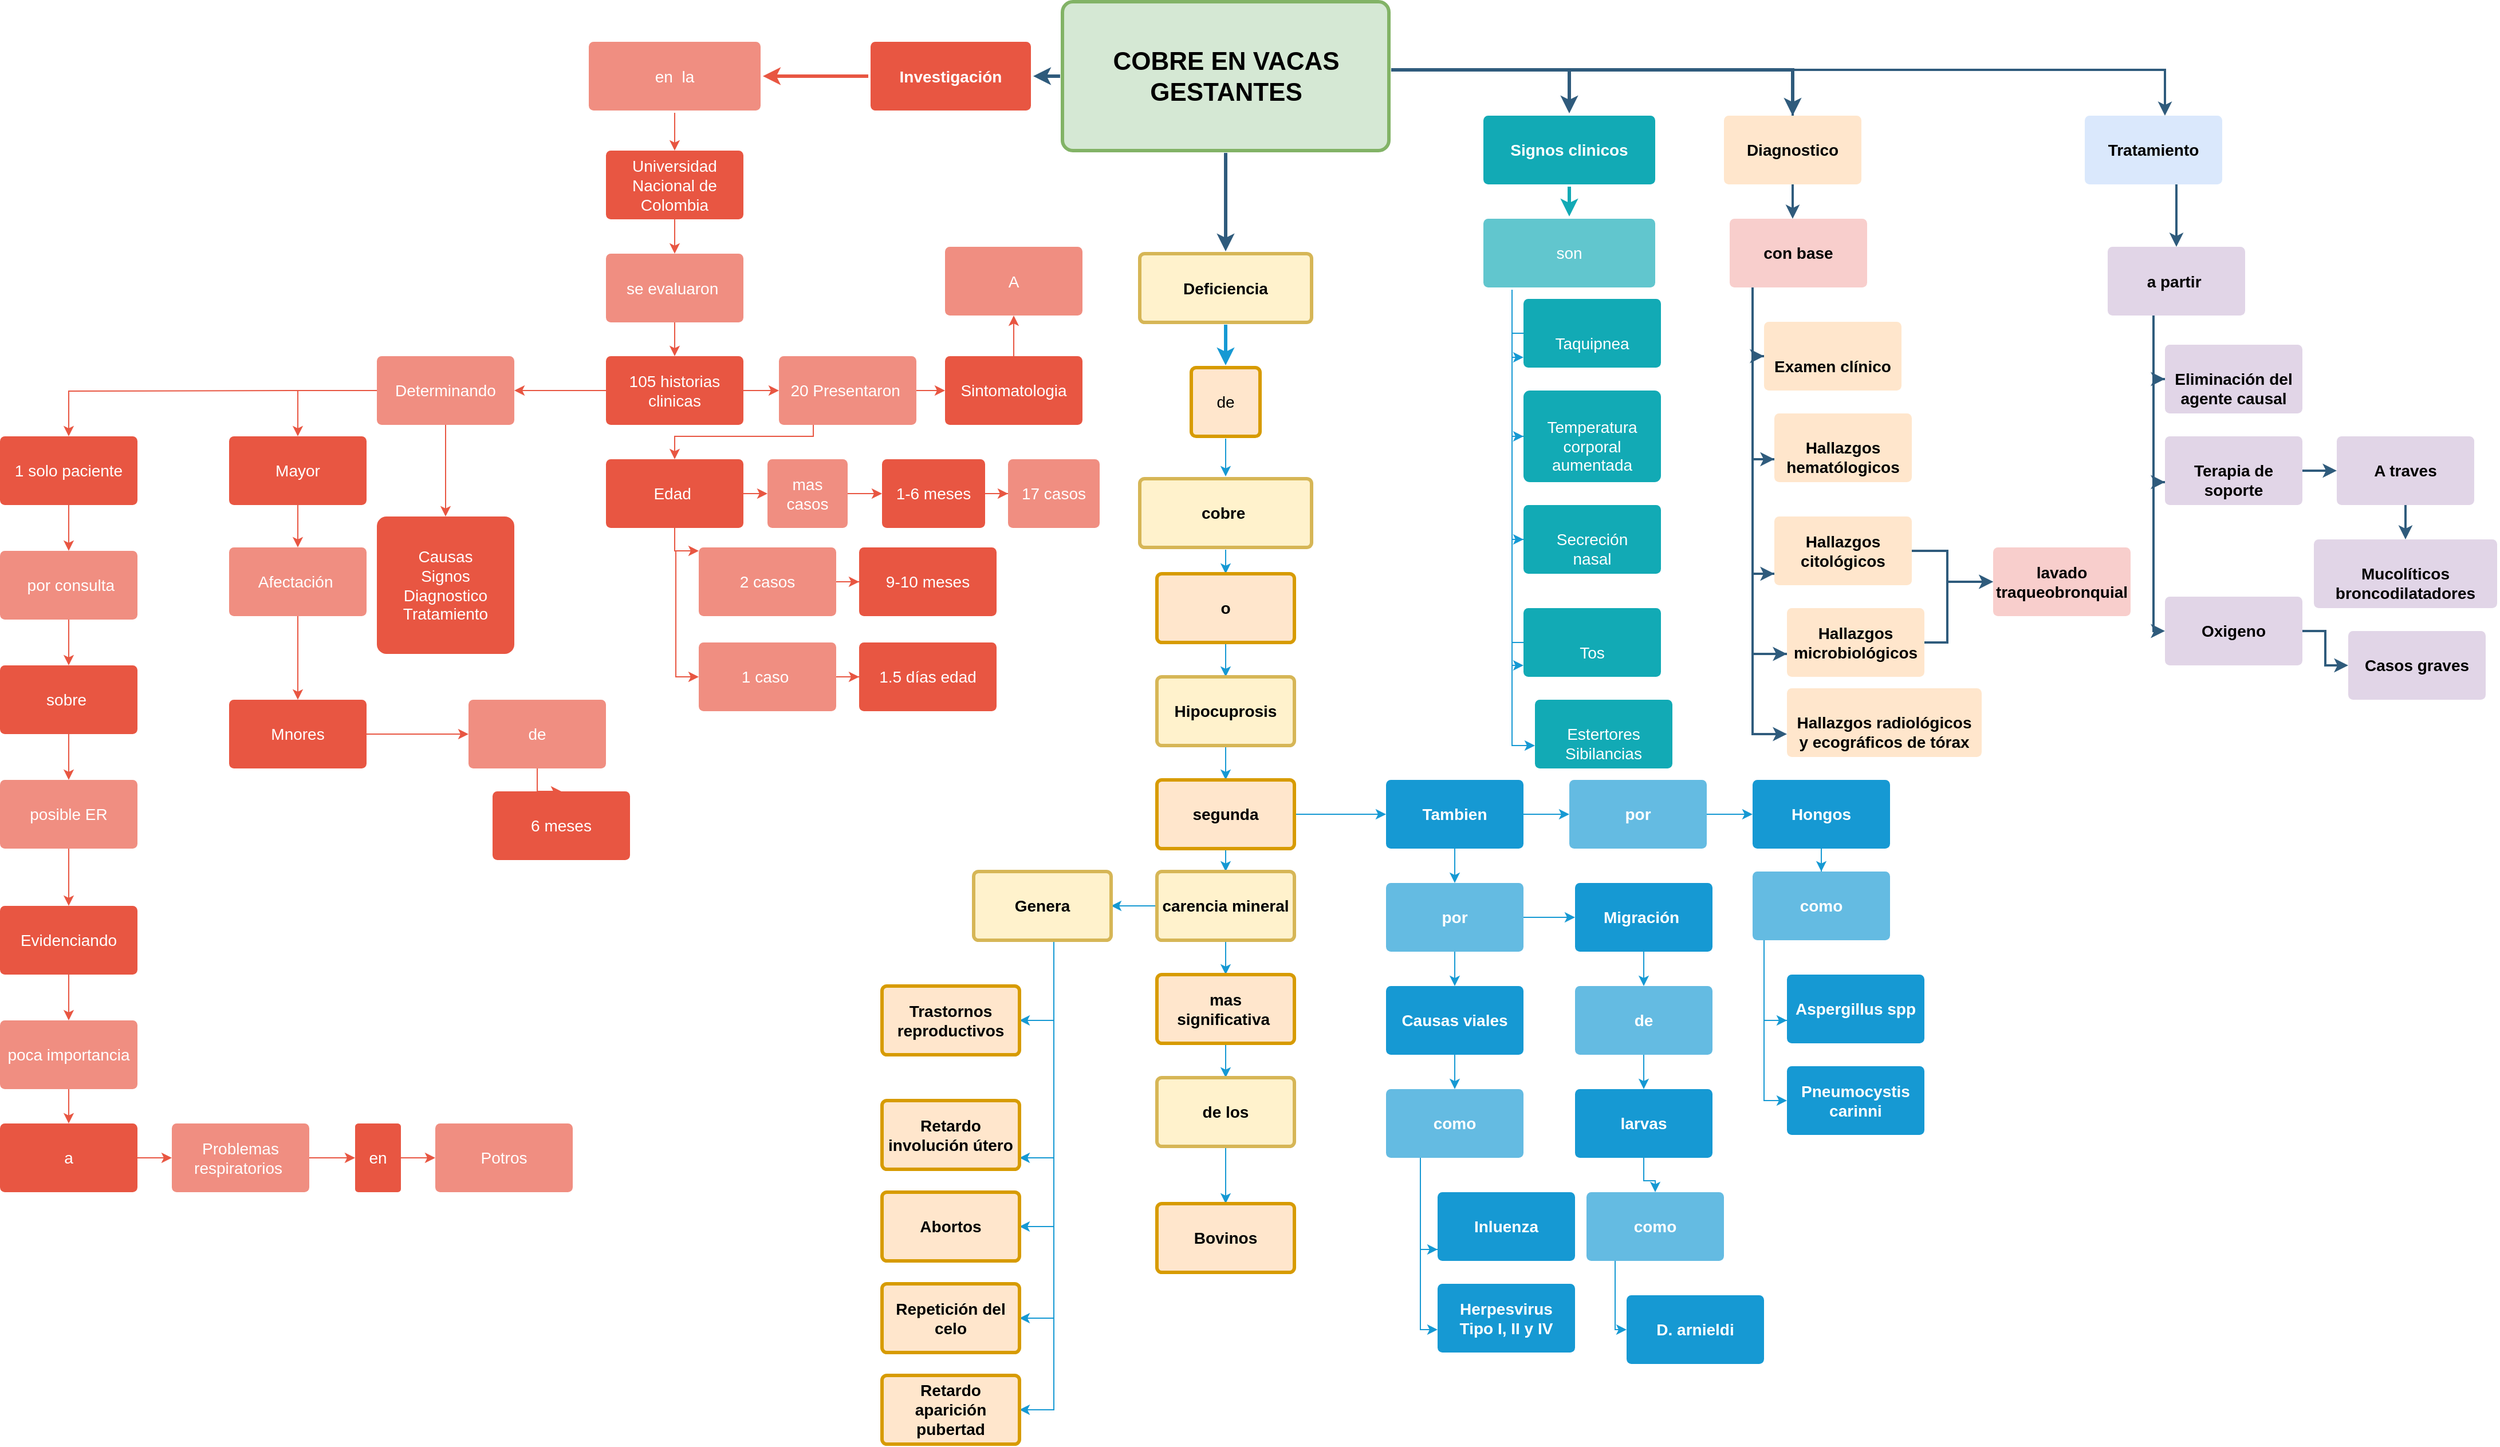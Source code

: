 <mxfile version="13.7.1" type="github">
  <diagram id="6a731a19-8d31-9384-78a2-239565b7b9f0" name="Page-1">
    <mxGraphModel dx="2190" dy="509" grid="1" gridSize="10" guides="1" tooltips="1" connect="1" arrows="1" fold="1" page="1" pageScale="1" pageWidth="1169" pageHeight="827" background="#ffffff" math="0" shadow="0">
      <root>
        <mxCell id="0" />
        <mxCell id="1" parent="0" />
        <mxCell id="1746" value="" style="edgeStyle=orthogonalEdgeStyle;rounded=0;jumpStyle=none;html=1;shadow=0;labelBackgroundColor=none;startArrow=none;startFill=0;endArrow=classic;endFill=1;jettySize=auto;orthogonalLoop=1;strokeColor=#2F5B7C;strokeWidth=3;fontFamily=Helvetica;fontSize=16;fontColor=#23445D;spacing=5;" parent="1" source="1749" target="1771" edge="1">
          <mxGeometry relative="1" as="geometry">
            <Array as="points">
              <mxPoint x="870" y="410" />
            </Array>
          </mxGeometry>
        </mxCell>
        <mxCell id="1747" value="" style="edgeStyle=none;rounded=0;jumpStyle=none;html=1;shadow=0;labelBackgroundColor=none;startArrow=none;startFill=0;endArrow=classic;endFill=1;jettySize=auto;orthogonalLoop=1;strokeColor=#2F5B7C;strokeWidth=3;fontFamily=Helvetica;fontSize=16;fontColor=#23445D;spacing=5;" parent="1" source="1749" target="1760" edge="1">
          <mxGeometry relative="1" as="geometry" />
        </mxCell>
        <mxCell id="1748" value="" style="edgeStyle=none;rounded=0;jumpStyle=none;html=1;shadow=0;labelBackgroundColor=none;startArrow=none;startFill=0;endArrow=classic;endFill=1;jettySize=auto;orthogonalLoop=1;strokeColor=#2F5B7C;strokeWidth=3;fontFamily=Helvetica;fontSize=16;fontColor=#23445D;spacing=5;" parent="1" source="1749" target="1753" edge="1">
          <mxGeometry relative="1" as="geometry" />
        </mxCell>
        <mxCell id="1749" value="&lt;font style=&quot;font-size: 22px&quot;&gt;COBRE EN VACAS GESTANTES&lt;/font&gt;" style="rounded=1;whiteSpace=wrap;html=1;shadow=0;labelBackgroundColor=none;strokeColor=#82b366;strokeWidth=3;fillColor=#d5e8d4;fontFamily=Helvetica;fontSize=16;align=center;fontStyle=1;spacing=5;arcSize=7;perimeterSpacing=2;" parent="1" vertex="1">
          <mxGeometry x="427.5" y="350.5" width="285" height="130" as="geometry" />
        </mxCell>
        <mxCell id="1751" value="" style="edgeStyle=none;rounded=1;jumpStyle=none;html=1;shadow=0;labelBackgroundColor=none;startArrow=none;startFill=0;jettySize=auto;orthogonalLoop=1;strokeColor=#E85642;strokeWidth=3;fontFamily=Helvetica;fontSize=14;fontColor=#FFFFFF;spacing=5;fontStyle=1;fillColor=#b0e3e6;" parent="1" source="1753" target="1755" edge="1">
          <mxGeometry relative="1" as="geometry" />
        </mxCell>
        <mxCell id="1753" value="Investigación" style="rounded=1;whiteSpace=wrap;html=1;shadow=0;labelBackgroundColor=none;strokeColor=none;strokeWidth=3;fillColor=#e85642;fontFamily=Helvetica;fontSize=14;fontColor=#FFFFFF;align=center;spacing=5;fontStyle=1;arcSize=7;perimeterSpacing=2;" parent="1" vertex="1">
          <mxGeometry x="260" y="385.5" width="140" height="60" as="geometry" />
        </mxCell>
        <mxCell id="YcP1aaUPdihYPJktMsof-1774" value="" style="edgeStyle=orthogonalEdgeStyle;rounded=0;orthogonalLoop=1;jettySize=auto;html=1;strokeColor=#E85642;" edge="1" parent="1" source="1755" target="YcP1aaUPdihYPJktMsof-1773">
          <mxGeometry relative="1" as="geometry" />
        </mxCell>
        <mxCell id="1755" value="en&amp;nbsp; la" style="rounded=1;whiteSpace=wrap;html=1;shadow=0;labelBackgroundColor=none;strokeColor=none;strokeWidth=3;fillColor=#f08e81;fontFamily=Helvetica;fontSize=14;fontColor=#FFFFFF;align=center;spacing=5;fontStyle=0;arcSize=7;perimeterSpacing=2;" parent="1" vertex="1">
          <mxGeometry x="14" y="385.5" width="150" height="60" as="geometry" />
        </mxCell>
        <mxCell id="1758" value="" style="edgeStyle=none;rounded=0;jumpStyle=none;html=1;shadow=0;labelBackgroundColor=none;startArrow=none;startFill=0;endArrow=classic;endFill=1;jettySize=auto;orthogonalLoop=1;strokeColor=#1699D3;strokeWidth=3;fontFamily=Helvetica;fontSize=14;fontColor=#FFFFFF;spacing=5;" parent="1" source="1760" target="1762" edge="1">
          <mxGeometry relative="1" as="geometry" />
        </mxCell>
        <mxCell id="1760" value="Deficiencia" style="rounded=1;whiteSpace=wrap;html=1;shadow=0;labelBackgroundColor=none;strokeColor=#d6b656;strokeWidth=3;fillColor=#fff2cc;fontFamily=Helvetica;fontSize=14;align=center;spacing=5;fontStyle=1;arcSize=7;perimeterSpacing=2;" parent="1" vertex="1">
          <mxGeometry x="495" y="570.5" width="150" height="60" as="geometry" />
        </mxCell>
        <mxCell id="0YYy5fUookCanVHD36Z4-1787" value="" style="edgeStyle=orthogonalEdgeStyle;rounded=0;orthogonalLoop=1;jettySize=auto;html=1;strokeColor=#1699D3;" parent="1" source="1762" target="0YYy5fUookCanVHD36Z4-1785" edge="1">
          <mxGeometry relative="1" as="geometry" />
        </mxCell>
        <mxCell id="1762" value="de" style="rounded=1;whiteSpace=wrap;html=1;shadow=0;labelBackgroundColor=none;strokeColor=#d79b00;strokeWidth=3;fillColor=#ffe6cc;fontFamily=Helvetica;fontSize=14;align=center;spacing=5;arcSize=7;perimeterSpacing=2;" parent="1" vertex="1">
          <mxGeometry x="540" y="670" width="60" height="60" as="geometry" />
        </mxCell>
        <mxCell id="5zsMlJbMGl0L57gYT9h5-1774" value="" style="edgeStyle=orthogonalEdgeStyle;rounded=0;orthogonalLoop=1;jettySize=auto;html=1;strokeColor=#2F5B7C;strokeWidth=3;" parent="1" target="5zsMlJbMGl0L57gYT9h5-1773" edge="1">
          <mxGeometry relative="1" as="geometry">
            <mxPoint x="870" y="410" as="sourcePoint" />
            <Array as="points">
              <mxPoint x="1065" y="410" />
            </Array>
          </mxGeometry>
        </mxCell>
        <mxCell id="1771" value="Signos clinicos" style="rounded=1;whiteSpace=wrap;html=1;shadow=0;labelBackgroundColor=none;strokeColor=none;strokeWidth=3;fillColor=#12aab5;fontFamily=Helvetica;fontSize=14;fontColor=#FFFFFF;align=center;spacing=5;fontStyle=1;arcSize=7;perimeterSpacing=2;" parent="1" vertex="1">
          <mxGeometry x="795" y="450.0" width="150" height="60" as="geometry" />
        </mxCell>
        <mxCell id="0YYy5fUookCanVHD36Z4-1854" value="" style="edgeStyle=orthogonalEdgeStyle;rounded=0;orthogonalLoop=1;jettySize=auto;html=1;strokeColor=#1699D3;" parent="1" source="1772" target="0YYy5fUookCanVHD36Z4-1853" edge="1">
          <mxGeometry relative="1" as="geometry">
            <Array as="points">
              <mxPoint x="820" y="661" />
            </Array>
          </mxGeometry>
        </mxCell>
        <mxCell id="1772" value="son" style="rounded=1;whiteSpace=wrap;html=1;shadow=0;labelBackgroundColor=none;strokeColor=none;strokeWidth=3;fillColor=#61c6ce;fontFamily=Helvetica;fontSize=14;fontColor=#FFFFFF;align=center;spacing=5;fontStyle=0;arcSize=7;perimeterSpacing=2;" parent="1" vertex="1">
          <mxGeometry x="795" y="540" width="150" height="60" as="geometry" />
        </mxCell>
        <mxCell id="1773" value="" style="edgeStyle=none;rounded=1;jumpStyle=none;html=1;shadow=0;labelBackgroundColor=none;startArrow=none;startFill=0;jettySize=auto;orthogonalLoop=1;strokeColor=#12AAB5;strokeWidth=3;fontFamily=Helvetica;fontSize=14;fontColor=#FFFFFF;spacing=5;fontStyle=1;fillColor=#b0e3e6;" parent="1" source="1771" target="1772" edge="1">
          <mxGeometry relative="1" as="geometry" />
        </mxCell>
        <mxCell id="0YYy5fUookCanVHD36Z4-1789" value="" style="edgeStyle=orthogonalEdgeStyle;rounded=0;orthogonalLoop=1;jettySize=auto;html=1;strokeColor=#1699D3;" parent="1" source="0YYy5fUookCanVHD36Z4-1785" target="0YYy5fUookCanVHD36Z4-1788" edge="1">
          <mxGeometry relative="1" as="geometry" />
        </mxCell>
        <mxCell id="0YYy5fUookCanVHD36Z4-1785" value="cobre&amp;nbsp;" style="rounded=1;whiteSpace=wrap;html=1;shadow=0;labelBackgroundColor=none;strokeColor=#d6b656;strokeWidth=3;fillColor=#fff2cc;fontFamily=Helvetica;fontSize=14;align=center;spacing=5;fontStyle=1;arcSize=7;perimeterSpacing=2;" parent="1" vertex="1">
          <mxGeometry x="495" y="767" width="150" height="60" as="geometry" />
        </mxCell>
        <mxCell id="0YYy5fUookCanVHD36Z4-1791" value="" style="edgeStyle=orthogonalEdgeStyle;rounded=0;orthogonalLoop=1;jettySize=auto;html=1;strokeColor=#1699D3;" parent="1" source="0YYy5fUookCanVHD36Z4-1788" target="0YYy5fUookCanVHD36Z4-1790" edge="1">
          <mxGeometry relative="1" as="geometry" />
        </mxCell>
        <mxCell id="0YYy5fUookCanVHD36Z4-1788" value="o" style="whiteSpace=wrap;html=1;rounded=1;shadow=0;fontSize=14;fontStyle=1;strokeColor=#d79b00;strokeWidth=3;spacing=5;arcSize=7;fillColor=#ffe6cc;" parent="1" vertex="1">
          <mxGeometry x="510" y="850" width="120" height="60" as="geometry" />
        </mxCell>
        <mxCell id="0YYy5fUookCanVHD36Z4-1793" value="" style="edgeStyle=orthogonalEdgeStyle;rounded=0;orthogonalLoop=1;jettySize=auto;html=1;strokeColor=#1699D3;" parent="1" source="0YYy5fUookCanVHD36Z4-1790" target="0YYy5fUookCanVHD36Z4-1792" edge="1">
          <mxGeometry relative="1" as="geometry" />
        </mxCell>
        <mxCell id="0YYy5fUookCanVHD36Z4-1790" value="Hipocuprosis" style="whiteSpace=wrap;html=1;rounded=1;shadow=0;fontSize=14;fontStyle=1;strokeColor=#d6b656;strokeWidth=3;fillColor=#fff2cc;spacing=5;arcSize=7;" parent="1" vertex="1">
          <mxGeometry x="510" y="940" width="120" height="60" as="geometry" />
        </mxCell>
        <mxCell id="0YYy5fUookCanVHD36Z4-1795" value="" style="edgeStyle=orthogonalEdgeStyle;rounded=0;orthogonalLoop=1;jettySize=auto;html=1;strokeColor=#1699D3;" parent="1" source="0YYy5fUookCanVHD36Z4-1792" target="0YYy5fUookCanVHD36Z4-1794" edge="1">
          <mxGeometry relative="1" as="geometry" />
        </mxCell>
        <mxCell id="0YYy5fUookCanVHD36Z4-1816" value="" style="edgeStyle=orthogonalEdgeStyle;rounded=0;orthogonalLoop=1;jettySize=auto;html=1;strokeColor=#1699D3;" parent="1" source="0YYy5fUookCanVHD36Z4-1792" target="0YYy5fUookCanVHD36Z4-1815" edge="1">
          <mxGeometry relative="1" as="geometry" />
        </mxCell>
        <mxCell id="0YYy5fUookCanVHD36Z4-1792" value="segunda" style="whiteSpace=wrap;html=1;rounded=1;shadow=0;fontSize=14;fontStyle=1;strokeColor=#d79b00;strokeWidth=3;spacing=5;arcSize=7;fillColor=#ffe6cc;" parent="1" vertex="1">
          <mxGeometry x="510" y="1030" width="120" height="60" as="geometry" />
        </mxCell>
        <mxCell id="0YYy5fUookCanVHD36Z4-1805" value="" style="edgeStyle=orthogonalEdgeStyle;rounded=0;orthogonalLoop=1;jettySize=auto;html=1;strokeColor=#1699D3;" parent="1" source="0YYy5fUookCanVHD36Z4-1794" target="0YYy5fUookCanVHD36Z4-1804" edge="1">
          <mxGeometry relative="1" as="geometry" />
        </mxCell>
        <mxCell id="YcP1aaUPdihYPJktMsof-1846" value="" style="edgeStyle=orthogonalEdgeStyle;rounded=0;orthogonalLoop=1;jettySize=auto;html=1;strokeColor=#1699D3;" edge="1" parent="1" source="0YYy5fUookCanVHD36Z4-1794" target="YcP1aaUPdihYPJktMsof-1845">
          <mxGeometry relative="1" as="geometry" />
        </mxCell>
        <mxCell id="0YYy5fUookCanVHD36Z4-1794" value="carencia mineral" style="whiteSpace=wrap;html=1;rounded=1;shadow=0;fontSize=14;fontStyle=1;strokeColor=#d6b656;strokeWidth=3;fillColor=#fff2cc;spacing=5;arcSize=7;" parent="1" vertex="1">
          <mxGeometry x="510" y="1110" width="120" height="60" as="geometry" />
        </mxCell>
        <mxCell id="0YYy5fUookCanVHD36Z4-1807" value="" style="edgeStyle=orthogonalEdgeStyle;rounded=0;orthogonalLoop=1;jettySize=auto;html=1;strokeColor=#1699D3;entryX=0.5;entryY=0;entryDx=0;entryDy=0;" parent="1" source="0YYy5fUookCanVHD36Z4-1804" target="0YYy5fUookCanVHD36Z4-1806" edge="1">
          <mxGeometry relative="1" as="geometry">
            <mxPoint x="550" y="1330" as="targetPoint" />
            <Array as="points">
              <mxPoint x="570" y="1280" />
              <mxPoint x="570" y="1280" />
            </Array>
          </mxGeometry>
        </mxCell>
        <mxCell id="0YYy5fUookCanVHD36Z4-1804" value="mas significativa&amp;nbsp;" style="whiteSpace=wrap;html=1;rounded=1;shadow=0;fontSize=14;fontStyle=1;strokeColor=#d79b00;strokeWidth=3;spacing=5;arcSize=7;fillColor=#ffe6cc;" parent="1" vertex="1">
          <mxGeometry x="510" y="1200" width="120" height="60" as="geometry" />
        </mxCell>
        <mxCell id="YcP1aaUPdihYPJktMsof-1844" value="" style="edgeStyle=orthogonalEdgeStyle;rounded=0;orthogonalLoop=1;jettySize=auto;html=1;strokeColor=#1699D3;" edge="1" parent="1" source="0YYy5fUookCanVHD36Z4-1806" target="YcP1aaUPdihYPJktMsof-1843">
          <mxGeometry relative="1" as="geometry" />
        </mxCell>
        <mxCell id="0YYy5fUookCanVHD36Z4-1806" value="de los" style="whiteSpace=wrap;html=1;rounded=1;shadow=0;fontSize=14;fontStyle=1;strokeColor=#d6b656;strokeWidth=3;fillColor=#fff2cc;spacing=5;arcSize=7;" parent="1" vertex="1">
          <mxGeometry x="510" y="1290" width="120" height="60" as="geometry" />
        </mxCell>
        <mxCell id="0YYy5fUookCanVHD36Z4-1818" value="" style="edgeStyle=orthogonalEdgeStyle;rounded=0;orthogonalLoop=1;jettySize=auto;html=1;strokeColor=#1699D3;" parent="1" source="0YYy5fUookCanVHD36Z4-1815" target="0YYy5fUookCanVHD36Z4-1817" edge="1">
          <mxGeometry relative="1" as="geometry" />
        </mxCell>
        <mxCell id="0YYy5fUookCanVHD36Z4-1843" value="" style="edgeStyle=orthogonalEdgeStyle;rounded=0;orthogonalLoop=1;jettySize=auto;html=1;strokeColor=#1699D3;" parent="1" source="0YYy5fUookCanVHD36Z4-1815" target="0YYy5fUookCanVHD36Z4-1842" edge="1">
          <mxGeometry relative="1" as="geometry" />
        </mxCell>
        <mxCell id="0YYy5fUookCanVHD36Z4-1815" value="Tambien" style="whiteSpace=wrap;html=1;rounded=1;shadow=0;fontSize=14;fontColor=#FFFFFF;fontStyle=1;strokeColor=none;strokeWidth=3;spacing=5;arcSize=7;fillColor=#1699D3;" parent="1" vertex="1">
          <mxGeometry x="710" y="1030" width="120" height="60" as="geometry" />
        </mxCell>
        <mxCell id="0YYy5fUookCanVHD36Z4-1820" value="" style="edgeStyle=orthogonalEdgeStyle;rounded=0;orthogonalLoop=1;jettySize=auto;html=1;strokeColor=#1699D3;" parent="1" source="0YYy5fUookCanVHD36Z4-1817" target="0YYy5fUookCanVHD36Z4-1819" edge="1">
          <mxGeometry relative="1" as="geometry" />
        </mxCell>
        <mxCell id="0YYy5fUookCanVHD36Z4-1828" value="" style="edgeStyle=orthogonalEdgeStyle;rounded=0;orthogonalLoop=1;jettySize=auto;html=1;strokeColor=#1699D3;" parent="1" source="0YYy5fUookCanVHD36Z4-1817" target="0YYy5fUookCanVHD36Z4-1827" edge="1">
          <mxGeometry relative="1" as="geometry" />
        </mxCell>
        <mxCell id="0YYy5fUookCanVHD36Z4-1817" value="por" style="whiteSpace=wrap;html=1;rounded=1;shadow=0;fontSize=14;fontColor=#FFFFFF;fontStyle=1;strokeColor=none;strokeWidth=3;fillColor=#64BBE2;spacing=5;arcSize=7;" parent="1" vertex="1">
          <mxGeometry x="710" y="1120" width="120" height="60" as="geometry" />
        </mxCell>
        <mxCell id="0YYy5fUookCanVHD36Z4-1822" value="" style="edgeStyle=orthogonalEdgeStyle;rounded=0;orthogonalLoop=1;jettySize=auto;html=1;strokeColor=#1699D3;" parent="1" source="0YYy5fUookCanVHD36Z4-1819" target="0YYy5fUookCanVHD36Z4-1821" edge="1">
          <mxGeometry relative="1" as="geometry" />
        </mxCell>
        <mxCell id="0YYy5fUookCanVHD36Z4-1819" value="Causas viales" style="whiteSpace=wrap;html=1;rounded=1;shadow=0;fontSize=14;fontColor=#FFFFFF;fontStyle=1;strokeColor=none;strokeWidth=3;spacing=5;arcSize=7;fillColor=#1699D3;" parent="1" vertex="1">
          <mxGeometry x="710" y="1210" width="120" height="60" as="geometry" />
        </mxCell>
        <mxCell id="0YYy5fUookCanVHD36Z4-1824" value="" style="edgeStyle=orthogonalEdgeStyle;rounded=0;orthogonalLoop=1;jettySize=auto;html=1;strokeColor=#1699D3;" parent="1" source="0YYy5fUookCanVHD36Z4-1821" target="0YYy5fUookCanVHD36Z4-1823" edge="1">
          <mxGeometry relative="1" as="geometry">
            <Array as="points">
              <mxPoint x="740" y="1440" />
            </Array>
          </mxGeometry>
        </mxCell>
        <mxCell id="0YYy5fUookCanVHD36Z4-1821" value="como" style="whiteSpace=wrap;html=1;rounded=1;shadow=0;fontSize=14;fontColor=#FFFFFF;fontStyle=1;strokeColor=none;strokeWidth=3;fillColor=#64BBE2;spacing=5;arcSize=7;" parent="1" vertex="1">
          <mxGeometry x="710" y="1300" width="120" height="60" as="geometry" />
        </mxCell>
        <mxCell id="0YYy5fUookCanVHD36Z4-1826" value="" style="edgeStyle=orthogonalEdgeStyle;rounded=0;orthogonalLoop=1;jettySize=auto;html=1;strokeColor=#1699D3;" parent="1" source="0YYy5fUookCanVHD36Z4-1823" target="0YYy5fUookCanVHD36Z4-1825" edge="1">
          <mxGeometry relative="1" as="geometry">
            <Array as="points">
              <mxPoint x="740" y="1440" />
              <mxPoint x="740" y="1510" />
              <mxPoint x="830" y="1510" />
            </Array>
          </mxGeometry>
        </mxCell>
        <mxCell id="0YYy5fUookCanVHD36Z4-1823" value="&#xa;&#xa; Inluenza&#xa;&#xa;" style="whiteSpace=wrap;html=1;rounded=1;shadow=0;fontSize=14;fontColor=#FFFFFF;fontStyle=1;strokeColor=none;strokeWidth=3;spacing=5;arcSize=7;fillColor=#1699D3;" parent="1" vertex="1">
          <mxGeometry x="755" y="1390" width="120" height="60" as="geometry" />
        </mxCell>
        <mxCell id="0YYy5fUookCanVHD36Z4-1825" value="&#xa;&#xa; Herpesvirus Tipo I, II y IV&#xa;&#xa;" style="whiteSpace=wrap;html=1;rounded=1;shadow=0;fontSize=14;fontColor=#FFFFFF;fontStyle=1;strokeColor=none;strokeWidth=3;spacing=5;arcSize=7;fillColor=#1699D3;" parent="1" vertex="1">
          <mxGeometry x="755" y="1470" width="120" height="60" as="geometry" />
        </mxCell>
        <mxCell id="0YYy5fUookCanVHD36Z4-1830" value="" style="edgeStyle=orthogonalEdgeStyle;rounded=0;orthogonalLoop=1;jettySize=auto;html=1;strokeColor=#1699D3;" parent="1" source="0YYy5fUookCanVHD36Z4-1827" target="0YYy5fUookCanVHD36Z4-1829" edge="1">
          <mxGeometry relative="1" as="geometry" />
        </mxCell>
        <mxCell id="0YYy5fUookCanVHD36Z4-1827" value="Migración&amp;nbsp;" style="whiteSpace=wrap;html=1;rounded=1;shadow=0;fontSize=14;fontColor=#FFFFFF;fontStyle=1;strokeColor=none;strokeWidth=3;spacing=5;arcSize=7;fillColor=#1699D3;" parent="1" vertex="1">
          <mxGeometry x="875" y="1120" width="120" height="60" as="geometry" />
        </mxCell>
        <mxCell id="0YYy5fUookCanVHD36Z4-1832" value="" style="edgeStyle=orthogonalEdgeStyle;rounded=0;orthogonalLoop=1;jettySize=auto;html=1;strokeColor=#1699D3;" parent="1" source="0YYy5fUookCanVHD36Z4-1829" target="0YYy5fUookCanVHD36Z4-1831" edge="1">
          <mxGeometry relative="1" as="geometry" />
        </mxCell>
        <mxCell id="0YYy5fUookCanVHD36Z4-1829" value="de" style="whiteSpace=wrap;html=1;rounded=1;shadow=0;fontSize=14;fontColor=#FFFFFF;fontStyle=1;strokeColor=none;strokeWidth=3;fillColor=#64BBE2;spacing=5;arcSize=7;" parent="1" vertex="1">
          <mxGeometry x="875" y="1210" width="120" height="60" as="geometry" />
        </mxCell>
        <mxCell id="0YYy5fUookCanVHD36Z4-1834" value="" style="edgeStyle=orthogonalEdgeStyle;rounded=0;orthogonalLoop=1;jettySize=auto;html=1;strokeColor=#1699D3;" parent="1" source="0YYy5fUookCanVHD36Z4-1831" target="0YYy5fUookCanVHD36Z4-1833" edge="1">
          <mxGeometry relative="1" as="geometry" />
        </mxCell>
        <mxCell id="0YYy5fUookCanVHD36Z4-1831" value="larvas" style="whiteSpace=wrap;html=1;rounded=1;shadow=0;fontSize=14;fontColor=#FFFFFF;fontStyle=1;strokeColor=none;strokeWidth=3;spacing=5;arcSize=7;fillColor=#1699D3;" parent="1" vertex="1">
          <mxGeometry x="875" y="1300" width="120" height="60" as="geometry" />
        </mxCell>
        <mxCell id="0YYy5fUookCanVHD36Z4-1836" value="" style="edgeStyle=orthogonalEdgeStyle;rounded=0;orthogonalLoop=1;jettySize=auto;html=1;strokeColor=#1699D3;" parent="1" source="0YYy5fUookCanVHD36Z4-1833" target="0YYy5fUookCanVHD36Z4-1835" edge="1">
          <mxGeometry relative="1" as="geometry">
            <Array as="points">
              <mxPoint x="910" y="1510" />
            </Array>
          </mxGeometry>
        </mxCell>
        <mxCell id="0YYy5fUookCanVHD36Z4-1833" value="como" style="whiteSpace=wrap;html=1;rounded=1;shadow=0;fontSize=14;fontColor=#FFFFFF;fontStyle=1;strokeColor=none;strokeWidth=3;fillColor=#64BBE2;spacing=5;arcSize=7;" parent="1" vertex="1">
          <mxGeometry x="885" y="1390" width="120" height="60" as="geometry" />
        </mxCell>
        <mxCell id="0YYy5fUookCanVHD36Z4-1835" value="&#xa;&#xa;D. arnieldi &#xa;&#xa;" style="whiteSpace=wrap;html=1;rounded=1;shadow=0;fontSize=14;fontColor=#FFFFFF;fontStyle=1;strokeColor=none;strokeWidth=3;spacing=5;arcSize=7;fillColor=#1699D3;" parent="1" vertex="1">
          <mxGeometry x="920" y="1480" width="120" height="60" as="geometry" />
        </mxCell>
        <mxCell id="0YYy5fUookCanVHD36Z4-1846" value="" style="edgeStyle=orthogonalEdgeStyle;rounded=0;orthogonalLoop=1;jettySize=auto;html=1;strokeColor=#1699D3;" parent="1" source="0YYy5fUookCanVHD36Z4-1842" target="0YYy5fUookCanVHD36Z4-1845" edge="1">
          <mxGeometry relative="1" as="geometry" />
        </mxCell>
        <mxCell id="0YYy5fUookCanVHD36Z4-1842" value="por" style="shape=process;whiteSpace=wrap;html=1;backgroundOutline=1;rounded=1;shadow=0;fontSize=14;fontColor=#FFFFFF;fontStyle=1;strokeColor=none;strokeWidth=3;fillColor=#64BBE2;spacing=5;arcSize=7;" parent="1" vertex="1">
          <mxGeometry x="870" y="1030" width="120" height="60" as="geometry" />
        </mxCell>
        <mxCell id="0YYy5fUookCanVHD36Z4-1848" value="" style="edgeStyle=orthogonalEdgeStyle;rounded=0;orthogonalLoop=1;jettySize=auto;html=1;strokeColor=#1699D3;" parent="1" source="0YYy5fUookCanVHD36Z4-1845" target="0YYy5fUookCanVHD36Z4-1847" edge="1">
          <mxGeometry relative="1" as="geometry" />
        </mxCell>
        <mxCell id="0YYy5fUookCanVHD36Z4-1845" value="Hongos" style="shape=process;whiteSpace=wrap;html=1;backgroundOutline=1;rounded=1;shadow=0;fontSize=14;fontColor=#FFFFFF;fontStyle=1;strokeColor=none;strokeWidth=3;spacing=5;arcSize=7;fillColor=#1699D3;" parent="1" vertex="1">
          <mxGeometry x="1030" y="1030" width="120" height="60" as="geometry" />
        </mxCell>
        <mxCell id="0YYy5fUookCanVHD36Z4-1850" value="" style="edgeStyle=orthogonalEdgeStyle;rounded=0;orthogonalLoop=1;jettySize=auto;html=1;strokeColor=#1699D3;" parent="1" source="0YYy5fUookCanVHD36Z4-1847" target="0YYy5fUookCanVHD36Z4-1849" edge="1">
          <mxGeometry relative="1" as="geometry">
            <Array as="points">
              <mxPoint x="1040" y="1240" />
              <mxPoint x="1120" y="1240" />
            </Array>
          </mxGeometry>
        </mxCell>
        <mxCell id="0YYy5fUookCanVHD36Z4-1847" value="como" style="whiteSpace=wrap;html=1;rounded=1;shadow=0;fontSize=14;fontColor=#FFFFFF;fontStyle=1;strokeColor=none;strokeWidth=3;fillColor=#64BBE2;spacing=5;arcSize=7;" parent="1" vertex="1">
          <mxGeometry x="1030" y="1110" width="120" height="60" as="geometry" />
        </mxCell>
        <mxCell id="0YYy5fUookCanVHD36Z4-1852" value="" style="edgeStyle=orthogonalEdgeStyle;rounded=0;orthogonalLoop=1;jettySize=auto;html=1;strokeColor=#1699D3;" parent="1" source="0YYy5fUookCanVHD36Z4-1849" target="0YYy5fUookCanVHD36Z4-1851" edge="1">
          <mxGeometry relative="1" as="geometry">
            <Array as="points">
              <mxPoint x="1040" y="1240" />
              <mxPoint x="1040" y="1310" />
              <mxPoint x="1120" y="1310" />
            </Array>
          </mxGeometry>
        </mxCell>
        <mxCell id="0YYy5fUookCanVHD36Z4-1849" value="&#xa;&#xa; Aspergillus spp&#xa;&#xa;" style="whiteSpace=wrap;html=1;rounded=1;shadow=0;fontSize=14;fontColor=#FFFFFF;fontStyle=1;strokeColor=none;strokeWidth=3;spacing=5;arcSize=7;fillColor=#1699D3;" parent="1" vertex="1">
          <mxGeometry x="1060" y="1200" width="120" height="60" as="geometry" />
        </mxCell>
        <mxCell id="0YYy5fUookCanVHD36Z4-1851" value="&#xa;&#xa;Pneumocystis carinni&#xa;&#xa;" style="whiteSpace=wrap;html=1;rounded=1;shadow=0;fontSize=14;fontColor=#FFFFFF;fontStyle=1;strokeColor=none;strokeWidth=3;spacing=5;arcSize=7;fillColor=#1699D3;" parent="1" vertex="1">
          <mxGeometry x="1060" y="1280" width="120" height="60" as="geometry" />
        </mxCell>
        <mxCell id="0YYy5fUookCanVHD36Z4-1856" value="" style="edgeStyle=orthogonalEdgeStyle;rounded=0;orthogonalLoop=1;jettySize=auto;html=1;strokeColor=#1699D3;" parent="1" source="0YYy5fUookCanVHD36Z4-1853" target="0YYy5fUookCanVHD36Z4-1855" edge="1">
          <mxGeometry relative="1" as="geometry">
            <Array as="points">
              <mxPoint x="820" y="640" />
              <mxPoint x="820" y="730" />
            </Array>
          </mxGeometry>
        </mxCell>
        <mxCell id="0YYy5fUookCanVHD36Z4-1853" value="&lt;br&gt;Taquipnea" style="whiteSpace=wrap;html=1;rounded=1;shadow=0;fontSize=14;fontColor=#FFFFFF;fontStyle=0;strokeColor=none;strokeWidth=3;spacing=5;arcSize=7;fillColor=#12AAB5;" parent="1" vertex="1">
          <mxGeometry x="830" y="610" width="120" height="60" as="geometry" />
        </mxCell>
        <mxCell id="0YYy5fUookCanVHD36Z4-1858" value="" style="edgeStyle=orthogonalEdgeStyle;rounded=0;orthogonalLoop=1;jettySize=auto;html=1;strokeColor=#1699D3;" parent="1" source="0YYy5fUookCanVHD36Z4-1855" target="0YYy5fUookCanVHD36Z4-1857" edge="1">
          <mxGeometry relative="1" as="geometry">
            <Array as="points">
              <mxPoint x="820" y="730" />
              <mxPoint x="820" y="820" />
            </Array>
          </mxGeometry>
        </mxCell>
        <mxCell id="0YYy5fUookCanVHD36Z4-1855" value="&lt;br&gt;Temperatura corporal aumentada" style="whiteSpace=wrap;html=1;rounded=1;shadow=0;fontSize=14;fontColor=#FFFFFF;fontStyle=0;strokeColor=none;strokeWidth=3;spacing=5;arcSize=7;fillColor=#12AAB5;" parent="1" vertex="1">
          <mxGeometry x="830" y="690" width="120" height="80" as="geometry" />
        </mxCell>
        <mxCell id="0YYy5fUookCanVHD36Z4-1861" value="" style="edgeStyle=orthogonalEdgeStyle;rounded=0;orthogonalLoop=1;jettySize=auto;html=1;strokeColor=#1699D3;" parent="1" source="0YYy5fUookCanVHD36Z4-1857" target="0YYy5fUookCanVHD36Z4-1860" edge="1">
          <mxGeometry relative="1" as="geometry">
            <Array as="points">
              <mxPoint x="820" y="820.0" />
              <mxPoint x="820" y="930.0" />
            </Array>
          </mxGeometry>
        </mxCell>
        <mxCell id="0YYy5fUookCanVHD36Z4-1857" value="&lt;br&gt;Secreción&lt;br&gt;nasal" style="whiteSpace=wrap;html=1;rounded=1;shadow=0;fontSize=14;fontColor=#FFFFFF;fontStyle=0;strokeColor=none;strokeWidth=3;spacing=5;arcSize=7;fillColor=#12AAB5;" parent="1" vertex="1">
          <mxGeometry x="830" y="790" width="120" height="60" as="geometry" />
        </mxCell>
        <mxCell id="0YYy5fUookCanVHD36Z4-1864" value="" style="edgeStyle=orthogonalEdgeStyle;rounded=0;orthogonalLoop=1;jettySize=auto;html=1;strokeColor=#1699D3;" parent="1" source="0YYy5fUookCanVHD36Z4-1860" target="0YYy5fUookCanVHD36Z4-1863" edge="1">
          <mxGeometry relative="1" as="geometry">
            <Array as="points">
              <mxPoint x="820" y="910" />
              <mxPoint x="820" y="1000" />
            </Array>
          </mxGeometry>
        </mxCell>
        <mxCell id="0YYy5fUookCanVHD36Z4-1860" value="&lt;br&gt;Tos" style="whiteSpace=wrap;html=1;rounded=1;shadow=0;fontSize=14;fontColor=#FFFFFF;fontStyle=0;strokeColor=none;strokeWidth=3;spacing=5;arcSize=7;fillColor=#12AAB5;" parent="1" vertex="1">
          <mxGeometry x="830" y="880" width="120" height="60" as="geometry" />
        </mxCell>
        <mxCell id="0YYy5fUookCanVHD36Z4-1863" value="&lt;br&gt;Estertores&lt;br&gt;Sibilancias" style="whiteSpace=wrap;html=1;rounded=1;shadow=0;fontSize=14;fontColor=#FFFFFF;fontStyle=0;strokeColor=none;strokeWidth=3;spacing=5;arcSize=7;fillColor=#12AAB5;" parent="1" vertex="1">
          <mxGeometry x="840" y="960" width="120" height="60" as="geometry" />
        </mxCell>
        <mxCell id="5zsMlJbMGl0L57gYT9h5-1776" value="" style="edgeStyle=orthogonalEdgeStyle;rounded=0;orthogonalLoop=1;jettySize=auto;html=1;strokeColor=#2F5B7C;strokeWidth=2;" parent="1" source="5zsMlJbMGl0L57gYT9h5-1773" target="5zsMlJbMGl0L57gYT9h5-1775" edge="1">
          <mxGeometry relative="1" as="geometry">
            <Array as="points">
              <mxPoint x="1030" y="590" />
            </Array>
          </mxGeometry>
        </mxCell>
        <mxCell id="5zsMlJbMGl0L57gYT9h5-1795" value="" style="edgeStyle=orthogonalEdgeStyle;rounded=0;orthogonalLoop=1;jettySize=auto;html=1;strokeColor=#2F5B7C;strokeWidth=2;" parent="1" source="5zsMlJbMGl0L57gYT9h5-1773" target="5zsMlJbMGl0L57gYT9h5-1794" edge="1">
          <mxGeometry relative="1" as="geometry">
            <Array as="points">
              <mxPoint x="1065" y="410" />
              <mxPoint x="1390" y="410" />
            </Array>
          </mxGeometry>
        </mxCell>
        <mxCell id="5zsMlJbMGl0L57gYT9h5-1773" value="Diagnostico" style="whiteSpace=wrap;html=1;rounded=1;shadow=0;fontSize=14;fontStyle=1;strokeWidth=3;fillColor=#ffe6cc;spacing=5;arcSize=7;strokeColor=#00000;" parent="1" vertex="1">
          <mxGeometry x="1005" y="450.0" width="120" height="60" as="geometry" />
        </mxCell>
        <mxCell id="5zsMlJbMGl0L57gYT9h5-1778" value="" style="edgeStyle=orthogonalEdgeStyle;rounded=0;orthogonalLoop=1;jettySize=auto;html=1;strokeColor=#2F5B7C;strokeWidth=2;" parent="1" source="5zsMlJbMGl0L57gYT9h5-1775" target="5zsMlJbMGl0L57gYT9h5-1777" edge="1">
          <mxGeometry relative="1" as="geometry">
            <Array as="points">
              <mxPoint x="1030" y="660" />
            </Array>
          </mxGeometry>
        </mxCell>
        <mxCell id="5zsMlJbMGl0L57gYT9h5-1775" value="con base" style="whiteSpace=wrap;html=1;rounded=1;shadow=0;fontSize=14;fontStyle=1;strokeWidth=3;fillColor=#f8cecc;spacing=5;arcSize=7;strokeColor=#00000;" parent="1" vertex="1">
          <mxGeometry x="1010" y="540.0" width="120" height="60" as="geometry" />
        </mxCell>
        <mxCell id="5zsMlJbMGl0L57gYT9h5-1780" value="" style="edgeStyle=orthogonalEdgeStyle;rounded=0;orthogonalLoop=1;jettySize=auto;html=1;strokeColor=#2F5B7C;strokeWidth=2;" parent="1" source="5zsMlJbMGl0L57gYT9h5-1777" target="5zsMlJbMGl0L57gYT9h5-1779" edge="1">
          <mxGeometry relative="1" as="geometry">
            <Array as="points">
              <mxPoint x="1030" y="660" />
              <mxPoint x="1030" y="750" />
            </Array>
          </mxGeometry>
        </mxCell>
        <mxCell id="5zsMlJbMGl0L57gYT9h5-1777" value="&lt;br&gt;Examen clínico&lt;br&gt;" style="whiteSpace=wrap;html=1;rounded=1;shadow=0;fontSize=14;fontStyle=1;strokeColor=#00000;strokeWidth=3;spacing=5;arcSize=7;fillColor=#FFE6CC;" parent="1" vertex="1">
          <mxGeometry x="1040" y="630.0" width="120" height="60" as="geometry" />
        </mxCell>
        <mxCell id="5zsMlJbMGl0L57gYT9h5-1782" value="" style="edgeStyle=orthogonalEdgeStyle;rounded=0;orthogonalLoop=1;jettySize=auto;html=1;strokeColor=#2F5B7C;strokeWidth=2;" parent="1" source="5zsMlJbMGl0L57gYT9h5-1779" target="5zsMlJbMGl0L57gYT9h5-1781" edge="1">
          <mxGeometry relative="1" as="geometry">
            <Array as="points">
              <mxPoint x="1030" y="750" />
              <mxPoint x="1030" y="850" />
            </Array>
          </mxGeometry>
        </mxCell>
        <mxCell id="5zsMlJbMGl0L57gYT9h5-1779" value="&lt;br&gt;Hallazgos hematólogicos&lt;br&gt;" style="whiteSpace=wrap;html=1;rounded=1;shadow=0;fontSize=14;fontStyle=1;strokeColor=#00000;strokeWidth=3;spacing=5;arcSize=7;fillColor=#FFE6CC;" parent="1" vertex="1">
          <mxGeometry x="1049" y="710.0" width="120" height="60" as="geometry" />
        </mxCell>
        <mxCell id="5zsMlJbMGl0L57gYT9h5-1784" value="" style="edgeStyle=orthogonalEdgeStyle;rounded=0;orthogonalLoop=1;jettySize=auto;html=1;strokeColor=#2F5B7C;strokeWidth=2;" parent="1" source="5zsMlJbMGl0L57gYT9h5-1781" target="5zsMlJbMGl0L57gYT9h5-1783" edge="1">
          <mxGeometry relative="1" as="geometry">
            <Array as="points">
              <mxPoint x="1030" y="850" />
              <mxPoint x="1030" y="920" />
            </Array>
          </mxGeometry>
        </mxCell>
        <mxCell id="5zsMlJbMGl0L57gYT9h5-1786" value="" style="edgeStyle=orthogonalEdgeStyle;rounded=0;orthogonalLoop=1;jettySize=auto;html=1;strokeColor=#2F5B7C;strokeWidth=2;" parent="1" source="5zsMlJbMGl0L57gYT9h5-1781" target="5zsMlJbMGl0L57gYT9h5-1785" edge="1">
          <mxGeometry relative="1" as="geometry">
            <Array as="points">
              <mxPoint x="1200" y="830" />
              <mxPoint x="1200" y="857" />
            </Array>
          </mxGeometry>
        </mxCell>
        <mxCell id="5zsMlJbMGl0L57gYT9h5-1781" value="Hallazgos citológicos" style="whiteSpace=wrap;html=1;rounded=1;shadow=0;fontSize=14;fontStyle=1;strokeColor=#00000;strokeWidth=3;spacing=5;arcSize=7;fillColor=#FFE6CC;" parent="1" vertex="1">
          <mxGeometry x="1049" y="800.0" width="120" height="60" as="geometry" />
        </mxCell>
        <mxCell id="5zsMlJbMGl0L57gYT9h5-1787" style="edgeStyle=orthogonalEdgeStyle;rounded=0;orthogonalLoop=1;jettySize=auto;html=1;strokeColor=#2F5B7C;strokeWidth=2;entryX=0;entryY=0.5;entryDx=0;entryDy=0;" parent="1" source="5zsMlJbMGl0L57gYT9h5-1783" target="5zsMlJbMGl0L57gYT9h5-1785" edge="1">
          <mxGeometry relative="1" as="geometry">
            <mxPoint x="1200" y="850" as="targetPoint" />
            <Array as="points">
              <mxPoint x="1200" y="910" />
              <mxPoint x="1200" y="857" />
            </Array>
          </mxGeometry>
        </mxCell>
        <mxCell id="5zsMlJbMGl0L57gYT9h5-1793" value="" style="edgeStyle=orthogonalEdgeStyle;rounded=0;orthogonalLoop=1;jettySize=auto;html=1;strokeColor=#2F5B7C;strokeWidth=2;" parent="1" source="5zsMlJbMGl0L57gYT9h5-1783" target="5zsMlJbMGl0L57gYT9h5-1792" edge="1">
          <mxGeometry relative="1" as="geometry">
            <Array as="points">
              <mxPoint x="1030" y="920" />
              <mxPoint x="1030" y="990" />
            </Array>
          </mxGeometry>
        </mxCell>
        <mxCell id="5zsMlJbMGl0L57gYT9h5-1783" value="Hallazgos microbiológicos" style="whiteSpace=wrap;html=1;rounded=1;shadow=0;fontSize=14;fontStyle=1;strokeColor=#00000;strokeWidth=3;spacing=5;arcSize=7;fillColor=#FFE6CC;" parent="1" vertex="1">
          <mxGeometry x="1060" y="880.0" width="120" height="60" as="geometry" />
        </mxCell>
        <mxCell id="5zsMlJbMGl0L57gYT9h5-1785" value="&#xa;&#xa;lavado traqueobronquial&#xa;&#xa;" style="whiteSpace=wrap;html=1;rounded=1;shadow=0;fontSize=14;fontStyle=1;strokeColor=#00000;strokeWidth=3;fillColor=#f8cecc;spacing=5;arcSize=7;" parent="1" vertex="1">
          <mxGeometry x="1240" y="827.0" width="120" height="60" as="geometry" />
        </mxCell>
        <mxCell id="5zsMlJbMGl0L57gYT9h5-1792" value="&lt;br&gt;Hallazgos radiológicos y ecográficos de tórax" style="whiteSpace=wrap;html=1;rounded=1;shadow=0;fontSize=14;fontStyle=1;strokeColor=#00000;strokeWidth=3;spacing=5;arcSize=7;fillColor=#FFE6CC;" parent="1" vertex="1">
          <mxGeometry x="1060" y="950" width="170" height="60" as="geometry" />
        </mxCell>
        <mxCell id="5zsMlJbMGl0L57gYT9h5-1797" value="" style="edgeStyle=orthogonalEdgeStyle;rounded=0;orthogonalLoop=1;jettySize=auto;html=1;strokeColor=#2F5B7C;strokeWidth=2;" parent="1" source="5zsMlJbMGl0L57gYT9h5-1794" target="5zsMlJbMGl0L57gYT9h5-1796" edge="1">
          <mxGeometry relative="1" as="geometry">
            <Array as="points">
              <mxPoint x="1400" y="550" />
              <mxPoint x="1400" y="550" />
            </Array>
          </mxGeometry>
        </mxCell>
        <mxCell id="5zsMlJbMGl0L57gYT9h5-1794" value="Tratamiento" style="whiteSpace=wrap;html=1;rounded=1;shadow=0;fontSize=14;fontStyle=1;strokeWidth=3;fillColor=#dae8fc;spacing=5;arcSize=7;strokeColor=#00000;" parent="1" vertex="1">
          <mxGeometry x="1320" y="450.0" width="120" height="60" as="geometry" />
        </mxCell>
        <mxCell id="5zsMlJbMGl0L57gYT9h5-1799" value="" style="edgeStyle=orthogonalEdgeStyle;rounded=0;orthogonalLoop=1;jettySize=auto;html=1;strokeColor=#2F5B7C;strokeWidth=2;" parent="1" source="5zsMlJbMGl0L57gYT9h5-1796" target="5zsMlJbMGl0L57gYT9h5-1798" edge="1">
          <mxGeometry relative="1" as="geometry">
            <Array as="points">
              <mxPoint x="1380" y="680" />
            </Array>
          </mxGeometry>
        </mxCell>
        <mxCell id="5zsMlJbMGl0L57gYT9h5-1796" value="a partir&amp;nbsp;" style="whiteSpace=wrap;html=1;rounded=1;shadow=0;fontSize=14;fontStyle=1;strokeWidth=3;fillColor=#e1d5e7;spacing=5;arcSize=7;strokeColor=#00000;" parent="1" vertex="1">
          <mxGeometry x="1340" y="564.5" width="120" height="60" as="geometry" />
        </mxCell>
        <mxCell id="5zsMlJbMGl0L57gYT9h5-1802" value="" style="edgeStyle=orthogonalEdgeStyle;rounded=0;orthogonalLoop=1;jettySize=auto;html=1;strokeColor=#2F5B7C;strokeWidth=2;" parent="1" source="5zsMlJbMGl0L57gYT9h5-1798" target="5zsMlJbMGl0L57gYT9h5-1801" edge="1">
          <mxGeometry relative="1" as="geometry">
            <Array as="points">
              <mxPoint x="1380" y="680" />
              <mxPoint x="1380" y="770" />
            </Array>
          </mxGeometry>
        </mxCell>
        <mxCell id="5zsMlJbMGl0L57gYT9h5-1798" value="&lt;br&gt;Eliminación del agente causal" style="whiteSpace=wrap;html=1;rounded=1;shadow=0;fontSize=14;fontStyle=1;strokeColor=#00000;strokeWidth=3;fillColor=#e1d5e7;spacing=5;arcSize=7;" parent="1" vertex="1">
          <mxGeometry x="1390" y="650.0" width="120" height="60" as="geometry" />
        </mxCell>
        <mxCell id="5zsMlJbMGl0L57gYT9h5-1804" value="" style="edgeStyle=orthogonalEdgeStyle;rounded=0;orthogonalLoop=1;jettySize=auto;html=1;strokeColor=#2F5B7C;strokeWidth=2;" parent="1" source="5zsMlJbMGl0L57gYT9h5-1801" target="5zsMlJbMGl0L57gYT9h5-1803" edge="1">
          <mxGeometry relative="1" as="geometry" />
        </mxCell>
        <mxCell id="5zsMlJbMGl0L57gYT9h5-1808" value="" style="edgeStyle=orthogonalEdgeStyle;rounded=0;orthogonalLoop=1;jettySize=auto;html=1;strokeColor=#2F5B7C;strokeWidth=2;" parent="1" source="5zsMlJbMGl0L57gYT9h5-1801" target="5zsMlJbMGl0L57gYT9h5-1807" edge="1">
          <mxGeometry relative="1" as="geometry">
            <Array as="points">
              <mxPoint x="1380" y="770" />
              <mxPoint x="1380" y="900" />
            </Array>
          </mxGeometry>
        </mxCell>
        <mxCell id="5zsMlJbMGl0L57gYT9h5-1801" value="&lt;br&gt;Terapia de&lt;br&gt;soporte &lt;br&gt;" style="whiteSpace=wrap;html=1;rounded=1;shadow=0;fontSize=14;fontStyle=1;strokeColor=#00000;strokeWidth=3;fillColor=#e1d5e7;spacing=5;arcSize=7;" parent="1" vertex="1">
          <mxGeometry x="1390" y="730.0" width="120" height="60" as="geometry" />
        </mxCell>
        <mxCell id="5zsMlJbMGl0L57gYT9h5-1806" value="" style="edgeStyle=orthogonalEdgeStyle;rounded=0;orthogonalLoop=1;jettySize=auto;html=1;strokeColor=#2F5B7C;strokeWidth=2;" parent="1" source="5zsMlJbMGl0L57gYT9h5-1803" target="5zsMlJbMGl0L57gYT9h5-1805" edge="1">
          <mxGeometry relative="1" as="geometry" />
        </mxCell>
        <mxCell id="5zsMlJbMGl0L57gYT9h5-1803" value="A traves" style="whiteSpace=wrap;html=1;rounded=1;shadow=0;fontSize=14;fontStyle=1;strokeColor=#00000;strokeWidth=3;fillColor=#e1d5e7;spacing=5;arcSize=7;" parent="1" vertex="1">
          <mxGeometry x="1540" y="730.0" width="120" height="60" as="geometry" />
        </mxCell>
        <mxCell id="5zsMlJbMGl0L57gYT9h5-1805" value="&lt;br&gt;Mucolíticos broncodilatadores" style="whiteSpace=wrap;html=1;rounded=1;shadow=0;fontSize=14;fontStyle=1;strokeColor=#00000;strokeWidth=3;fillColor=#e1d5e7;spacing=5;arcSize=7;" parent="1" vertex="1">
          <mxGeometry x="1520" y="820" width="160" height="60" as="geometry" />
        </mxCell>
        <mxCell id="5zsMlJbMGl0L57gYT9h5-1811" value="" style="edgeStyle=orthogonalEdgeStyle;rounded=0;orthogonalLoop=1;jettySize=auto;html=1;strokeColor=#2F5B7C;strokeWidth=2;" parent="1" source="5zsMlJbMGl0L57gYT9h5-1807" target="5zsMlJbMGl0L57gYT9h5-1810" edge="1">
          <mxGeometry relative="1" as="geometry" />
        </mxCell>
        <mxCell id="5zsMlJbMGl0L57gYT9h5-1807" value="Oxigeno" style="whiteSpace=wrap;html=1;rounded=1;shadow=0;fontSize=14;fontStyle=1;strokeColor=#00000;strokeWidth=3;fillColor=#e1d5e7;spacing=5;arcSize=7;" parent="1" vertex="1">
          <mxGeometry x="1390" y="870.0" width="120" height="60" as="geometry" />
        </mxCell>
        <mxCell id="5zsMlJbMGl0L57gYT9h5-1810" value="Casos graves" style="whiteSpace=wrap;html=1;rounded=1;shadow=0;fontSize=14;fontStyle=1;strokeColor=#00000;strokeWidth=3;fillColor=#e1d5e7;spacing=5;arcSize=7;" parent="1" vertex="1">
          <mxGeometry x="1550" y="900" width="120" height="60" as="geometry" />
        </mxCell>
        <mxCell id="YcP1aaUPdihYPJktMsof-1776" value="" style="edgeStyle=orthogonalEdgeStyle;rounded=0;orthogonalLoop=1;jettySize=auto;html=1;strokeColor=#E85642;" edge="1" parent="1" source="YcP1aaUPdihYPJktMsof-1773" target="YcP1aaUPdihYPJktMsof-1775">
          <mxGeometry relative="1" as="geometry" />
        </mxCell>
        <mxCell id="YcP1aaUPdihYPJktMsof-1773" value="Universidad Nacional de Colombia" style="whiteSpace=wrap;html=1;rounded=1;shadow=0;fontSize=14;fontColor=#FFFFFF;fontStyle=0;strokeColor=none;strokeWidth=3;spacing=5;arcSize=7;fillColor=#E85642;" vertex="1" parent="1">
          <mxGeometry x="29" y="480.5" width="120" height="60" as="geometry" />
        </mxCell>
        <mxCell id="YcP1aaUPdihYPJktMsof-1778" value="" style="edgeStyle=orthogonalEdgeStyle;rounded=0;orthogonalLoop=1;jettySize=auto;html=1;strokeColor=#E85642;" edge="1" parent="1" source="YcP1aaUPdihYPJktMsof-1775" target="YcP1aaUPdihYPJktMsof-1777">
          <mxGeometry relative="1" as="geometry" />
        </mxCell>
        <mxCell id="YcP1aaUPdihYPJktMsof-1775" value="se evaluaron&amp;nbsp;" style="whiteSpace=wrap;html=1;rounded=1;shadow=0;fontSize=14;fontColor=#FFFFFF;fontStyle=0;strokeColor=none;strokeWidth=3;fillColor=#f08e81;spacing=5;arcSize=7;" vertex="1" parent="1">
          <mxGeometry x="29" y="570.5" width="120" height="60" as="geometry" />
        </mxCell>
        <mxCell id="YcP1aaUPdihYPJktMsof-1780" value="" style="edgeStyle=orthogonalEdgeStyle;rounded=0;orthogonalLoop=1;jettySize=auto;html=1;strokeColor=#E85642;" edge="1" parent="1" source="YcP1aaUPdihYPJktMsof-1777" target="YcP1aaUPdihYPJktMsof-1779">
          <mxGeometry relative="1" as="geometry" />
        </mxCell>
        <mxCell id="YcP1aaUPdihYPJktMsof-1787" value="" style="edgeStyle=orthogonalEdgeStyle;rounded=0;orthogonalLoop=1;jettySize=auto;html=1;strokeColor=#E85642;exitX=0.25;exitY=1;exitDx=0;exitDy=0;" edge="1" parent="1" source="YcP1aaUPdihYPJktMsof-1779" target="YcP1aaUPdihYPJktMsof-1786">
          <mxGeometry relative="1" as="geometry">
            <Array as="points">
              <mxPoint x="210" y="730" />
              <mxPoint x="89" y="730" />
            </Array>
          </mxGeometry>
        </mxCell>
        <mxCell id="YcP1aaUPdihYPJktMsof-1807" value="" style="edgeStyle=orthogonalEdgeStyle;rounded=0;orthogonalLoop=1;jettySize=auto;html=1;strokeColor=#E85642;" edge="1" parent="1" source="YcP1aaUPdihYPJktMsof-1777" target="YcP1aaUPdihYPJktMsof-1806">
          <mxGeometry relative="1" as="geometry" />
        </mxCell>
        <mxCell id="YcP1aaUPdihYPJktMsof-1777" value="105 historias clinicas" style="whiteSpace=wrap;html=1;rounded=1;shadow=0;fontSize=14;fontColor=#FFFFFF;fontStyle=0;strokeColor=none;strokeWidth=3;spacing=5;arcSize=7;fillColor=#E85642;" vertex="1" parent="1">
          <mxGeometry x="29" y="660" width="120" height="60" as="geometry" />
        </mxCell>
        <mxCell id="YcP1aaUPdihYPJktMsof-1782" value="" style="edgeStyle=orthogonalEdgeStyle;rounded=0;orthogonalLoop=1;jettySize=auto;html=1;strokeColor=#E85642;" edge="1" parent="1" source="YcP1aaUPdihYPJktMsof-1779" target="YcP1aaUPdihYPJktMsof-1781">
          <mxGeometry relative="1" as="geometry" />
        </mxCell>
        <mxCell id="YcP1aaUPdihYPJktMsof-1779" value="20 Presentaron&amp;nbsp;" style="whiteSpace=wrap;html=1;rounded=1;shadow=0;fontSize=14;fontColor=#FFFFFF;fontStyle=0;strokeColor=none;strokeWidth=3;fillColor=#f08e81;spacing=5;arcSize=7;" vertex="1" parent="1">
          <mxGeometry x="180" y="660" width="120" height="60" as="geometry" />
        </mxCell>
        <mxCell id="YcP1aaUPdihYPJktMsof-1784" value="" style="edgeStyle=orthogonalEdgeStyle;rounded=0;orthogonalLoop=1;jettySize=auto;html=1;strokeColor=#E85642;" edge="1" parent="1" source="YcP1aaUPdihYPJktMsof-1781" target="YcP1aaUPdihYPJktMsof-1783">
          <mxGeometry relative="1" as="geometry" />
        </mxCell>
        <mxCell id="YcP1aaUPdihYPJktMsof-1781" value="Sintomatologia" style="whiteSpace=wrap;html=1;rounded=1;shadow=0;fontSize=14;fontColor=#FFFFFF;fontStyle=0;strokeColor=none;strokeWidth=3;spacing=5;arcSize=7;fillColor=#E85642;" vertex="1" parent="1">
          <mxGeometry x="325" y="660" width="120" height="60" as="geometry" />
        </mxCell>
        <mxCell id="YcP1aaUPdihYPJktMsof-1783" value="A" style="whiteSpace=wrap;html=1;rounded=1;shadow=0;fontSize=14;fontColor=#FFFFFF;fontStyle=0;strokeColor=none;strokeWidth=3;fillColor=#f08e81;spacing=5;arcSize=7;" vertex="1" parent="1">
          <mxGeometry x="325" y="564.5" width="120" height="60" as="geometry" />
        </mxCell>
        <mxCell id="YcP1aaUPdihYPJktMsof-1789" value="" style="edgeStyle=orthogonalEdgeStyle;rounded=0;orthogonalLoop=1;jettySize=auto;html=1;strokeColor=#E85642;" edge="1" parent="1" source="YcP1aaUPdihYPJktMsof-1786">
          <mxGeometry relative="1" as="geometry">
            <mxPoint x="170" y="780" as="targetPoint" />
          </mxGeometry>
        </mxCell>
        <mxCell id="YcP1aaUPdihYPJktMsof-1797" value="" style="edgeStyle=orthogonalEdgeStyle;rounded=0;orthogonalLoop=1;jettySize=auto;html=1;strokeColor=#E85642;" edge="1" parent="1" source="YcP1aaUPdihYPJktMsof-1786" target="YcP1aaUPdihYPJktMsof-1796">
          <mxGeometry relative="1" as="geometry">
            <Array as="points">
              <mxPoint x="89" y="830" />
              <mxPoint x="169" y="830" />
            </Array>
          </mxGeometry>
        </mxCell>
        <mxCell id="YcP1aaUPdihYPJktMsof-1786" value="Edad&amp;nbsp;" style="whiteSpace=wrap;html=1;rounded=1;shadow=0;fontSize=14;fontColor=#FFFFFF;fontStyle=0;strokeColor=none;strokeWidth=3;spacing=5;arcSize=7;fillColor=#E85642;" vertex="1" parent="1">
          <mxGeometry x="29" y="750" width="120" height="60" as="geometry" />
        </mxCell>
        <mxCell id="YcP1aaUPdihYPJktMsof-1793" value="" style="edgeStyle=orthogonalEdgeStyle;rounded=0;orthogonalLoop=1;jettySize=auto;html=1;strokeColor=#E85642;" edge="1" parent="1" source="YcP1aaUPdihYPJktMsof-1790" target="YcP1aaUPdihYPJktMsof-1792">
          <mxGeometry relative="1" as="geometry" />
        </mxCell>
        <mxCell id="YcP1aaUPdihYPJktMsof-1790" value="mas casos" style="whiteSpace=wrap;html=1;rounded=1;shadow=0;fontSize=14;fontColor=#FFFFFF;fontStyle=0;strokeColor=none;strokeWidth=3;fillColor=#f08e81;spacing=5;arcSize=7;" vertex="1" parent="1">
          <mxGeometry x="170" y="750" width="70" height="60" as="geometry" />
        </mxCell>
        <mxCell id="YcP1aaUPdihYPJktMsof-1795" value="" style="edgeStyle=orthogonalEdgeStyle;rounded=0;orthogonalLoop=1;jettySize=auto;html=1;strokeColor=#E85642;" edge="1" parent="1" source="YcP1aaUPdihYPJktMsof-1792" target="YcP1aaUPdihYPJktMsof-1794">
          <mxGeometry relative="1" as="geometry" />
        </mxCell>
        <mxCell id="YcP1aaUPdihYPJktMsof-1792" value="1-6 meses" style="whiteSpace=wrap;html=1;rounded=1;shadow=0;fontSize=14;fontColor=#FFFFFF;fontStyle=0;strokeColor=none;strokeWidth=3;spacing=5;arcSize=7;fillColor=#E85642;" vertex="1" parent="1">
          <mxGeometry x="270" y="750" width="90" height="60" as="geometry" />
        </mxCell>
        <mxCell id="YcP1aaUPdihYPJktMsof-1794" value="17 casos" style="whiteSpace=wrap;html=1;rounded=1;shadow=0;fontSize=14;fontColor=#FFFFFF;fontStyle=0;strokeColor=none;strokeWidth=3;fillColor=#f08e81;spacing=5;arcSize=7;" vertex="1" parent="1">
          <mxGeometry x="380" y="750" width="80" height="60" as="geometry" />
        </mxCell>
        <mxCell id="YcP1aaUPdihYPJktMsof-1799" value="" style="edgeStyle=orthogonalEdgeStyle;rounded=0;orthogonalLoop=1;jettySize=auto;html=1;strokeColor=#E85642;" edge="1" parent="1" source="YcP1aaUPdihYPJktMsof-1796" target="YcP1aaUPdihYPJktMsof-1798">
          <mxGeometry relative="1" as="geometry" />
        </mxCell>
        <mxCell id="YcP1aaUPdihYPJktMsof-1801" value="" style="edgeStyle=orthogonalEdgeStyle;rounded=0;orthogonalLoop=1;jettySize=auto;html=1;strokeColor=#E85642;" edge="1" parent="1" target="YcP1aaUPdihYPJktMsof-1800">
          <mxGeometry relative="1" as="geometry">
            <mxPoint x="90" y="830" as="sourcePoint" />
            <Array as="points">
              <mxPoint x="90" y="857" />
              <mxPoint x="90" y="997" />
            </Array>
          </mxGeometry>
        </mxCell>
        <mxCell id="YcP1aaUPdihYPJktMsof-1796" value="2 casos" style="whiteSpace=wrap;html=1;rounded=1;shadow=0;fontSize=14;fontColor=#FFFFFF;fontStyle=0;strokeColor=none;strokeWidth=3;fillColor=#f08e81;spacing=5;arcSize=7;" vertex="1" parent="1">
          <mxGeometry x="110" y="827" width="120" height="60" as="geometry" />
        </mxCell>
        <mxCell id="YcP1aaUPdihYPJktMsof-1798" value="9-10 meses" style="whiteSpace=wrap;html=1;rounded=1;shadow=0;fontSize=14;fontColor=#FFFFFF;fontStyle=0;strokeColor=none;strokeWidth=3;spacing=5;arcSize=7;fillColor=#E85642;" vertex="1" parent="1">
          <mxGeometry x="250" y="827" width="120" height="60" as="geometry" />
        </mxCell>
        <mxCell id="YcP1aaUPdihYPJktMsof-1803" value="" style="edgeStyle=orthogonalEdgeStyle;rounded=0;orthogonalLoop=1;jettySize=auto;html=1;strokeColor=#E85642;" edge="1" parent="1" source="YcP1aaUPdihYPJktMsof-1800" target="YcP1aaUPdihYPJktMsof-1802">
          <mxGeometry relative="1" as="geometry" />
        </mxCell>
        <mxCell id="YcP1aaUPdihYPJktMsof-1800" value="1 caso&amp;nbsp;" style="whiteSpace=wrap;html=1;rounded=1;shadow=0;fontSize=14;fontColor=#FFFFFF;fontStyle=0;strokeColor=none;strokeWidth=3;fillColor=#f08e81;spacing=5;arcSize=7;" vertex="1" parent="1">
          <mxGeometry x="110" y="910" width="120" height="60" as="geometry" />
        </mxCell>
        <mxCell id="YcP1aaUPdihYPJktMsof-1802" value="1.5 días edad" style="whiteSpace=wrap;html=1;rounded=1;shadow=0;fontSize=14;fontColor=#FFFFFF;fontStyle=0;strokeColor=none;strokeWidth=3;spacing=5;arcSize=7;fillColor=#E85642;" vertex="1" parent="1">
          <mxGeometry x="250" y="910" width="120" height="60" as="geometry" />
        </mxCell>
        <mxCell id="YcP1aaUPdihYPJktMsof-1809" value="" style="edgeStyle=orthogonalEdgeStyle;rounded=0;orthogonalLoop=1;jettySize=auto;html=1;strokeColor=#E85642;" edge="1" parent="1" source="YcP1aaUPdihYPJktMsof-1806" target="YcP1aaUPdihYPJktMsof-1808">
          <mxGeometry relative="1" as="geometry" />
        </mxCell>
        <mxCell id="YcP1aaUPdihYPJktMsof-1811" value="" style="edgeStyle=orthogonalEdgeStyle;rounded=0;orthogonalLoop=1;jettySize=auto;html=1;strokeColor=#E85642;" edge="1" parent="1" source="YcP1aaUPdihYPJktMsof-1806" target="YcP1aaUPdihYPJktMsof-1810">
          <mxGeometry relative="1" as="geometry" />
        </mxCell>
        <mxCell id="YcP1aaUPdihYPJktMsof-1806" value="Determinando" style="whiteSpace=wrap;html=1;rounded=1;shadow=0;fontSize=14;fontColor=#FFFFFF;fontStyle=0;strokeColor=none;strokeWidth=3;spacing=5;arcSize=7;fillColor=#F08E81;" vertex="1" parent="1">
          <mxGeometry x="-171" y="660" width="120" height="60" as="geometry" />
        </mxCell>
        <mxCell id="YcP1aaUPdihYPJktMsof-1808" value="Causas&lt;br&gt;Signos&lt;br&gt;Diagnostico&lt;br&gt;Tratamiento" style="whiteSpace=wrap;html=1;rounded=1;shadow=0;fontSize=14;fontColor=#FFFFFF;fontStyle=0;strokeColor=none;strokeWidth=3;fillColor=#E85642;spacing=5;arcSize=7;" vertex="1" parent="1">
          <mxGeometry x="-171" y="800" width="120" height="120" as="geometry" />
        </mxCell>
        <mxCell id="YcP1aaUPdihYPJktMsof-1813" value="" style="edgeStyle=orthogonalEdgeStyle;rounded=0;orthogonalLoop=1;jettySize=auto;html=1;strokeColor=#E85642;" edge="1" parent="1" source="YcP1aaUPdihYPJktMsof-1810" target="YcP1aaUPdihYPJktMsof-1812">
          <mxGeometry relative="1" as="geometry" />
        </mxCell>
        <mxCell id="YcP1aaUPdihYPJktMsof-1821" value="" style="edgeStyle=orthogonalEdgeStyle;rounded=0;orthogonalLoop=1;jettySize=auto;html=1;strokeColor=#E85642;" edge="1" parent="1" target="YcP1aaUPdihYPJktMsof-1820">
          <mxGeometry relative="1" as="geometry">
            <mxPoint x="-240" y="690" as="sourcePoint" />
          </mxGeometry>
        </mxCell>
        <mxCell id="YcP1aaUPdihYPJktMsof-1810" value="Mayor" style="whiteSpace=wrap;html=1;rounded=1;shadow=0;fontSize=14;fontColor=#FFFFFF;fontStyle=0;strokeColor=none;strokeWidth=3;fillColor=#E85642;spacing=5;arcSize=7;" vertex="1" parent="1">
          <mxGeometry x="-300" y="730" width="120" height="60" as="geometry" />
        </mxCell>
        <mxCell id="YcP1aaUPdihYPJktMsof-1815" value="" style="edgeStyle=orthogonalEdgeStyle;rounded=0;orthogonalLoop=1;jettySize=auto;html=1;strokeColor=#E85642;" edge="1" parent="1" source="YcP1aaUPdihYPJktMsof-1812" target="YcP1aaUPdihYPJktMsof-1814">
          <mxGeometry relative="1" as="geometry" />
        </mxCell>
        <mxCell id="YcP1aaUPdihYPJktMsof-1812" value="Afectación&amp;nbsp;" style="whiteSpace=wrap;html=1;rounded=1;shadow=0;fontSize=14;fontColor=#FFFFFF;fontStyle=0;strokeColor=none;strokeWidth=3;spacing=5;arcSize=7;fillColor=#F08E81;" vertex="1" parent="1">
          <mxGeometry x="-300" y="827" width="120" height="60" as="geometry" />
        </mxCell>
        <mxCell id="YcP1aaUPdihYPJktMsof-1817" value="" style="edgeStyle=orthogonalEdgeStyle;rounded=0;orthogonalLoop=1;jettySize=auto;html=1;strokeColor=#E85642;" edge="1" parent="1" source="YcP1aaUPdihYPJktMsof-1814" target="YcP1aaUPdihYPJktMsof-1816">
          <mxGeometry relative="1" as="geometry" />
        </mxCell>
        <mxCell id="YcP1aaUPdihYPJktMsof-1814" value="Mnores" style="whiteSpace=wrap;html=1;rounded=1;shadow=0;fontSize=14;fontColor=#FFFFFF;fontStyle=0;strokeColor=none;strokeWidth=3;fillColor=#E85642;spacing=5;arcSize=7;" vertex="1" parent="1">
          <mxGeometry x="-300" y="960" width="120" height="60" as="geometry" />
        </mxCell>
        <mxCell id="YcP1aaUPdihYPJktMsof-1819" value="" style="edgeStyle=orthogonalEdgeStyle;rounded=0;orthogonalLoop=1;jettySize=auto;html=1;strokeColor=#E85642;" edge="1" parent="1" source="YcP1aaUPdihYPJktMsof-1816" target="YcP1aaUPdihYPJktMsof-1818">
          <mxGeometry relative="1" as="geometry" />
        </mxCell>
        <mxCell id="YcP1aaUPdihYPJktMsof-1816" value="de" style="whiteSpace=wrap;html=1;rounded=1;shadow=0;fontSize=14;fontColor=#FFFFFF;fontStyle=0;strokeColor=none;strokeWidth=3;spacing=5;arcSize=7;fillColor=#F08E81;" vertex="1" parent="1">
          <mxGeometry x="-91" y="960" width="120" height="60" as="geometry" />
        </mxCell>
        <mxCell id="YcP1aaUPdihYPJktMsof-1818" value="6 meses" style="whiteSpace=wrap;html=1;rounded=1;shadow=0;fontSize=14;fontColor=#FFFFFF;fontStyle=0;strokeColor=none;strokeWidth=3;fillColor=#E85642;spacing=5;arcSize=7;" vertex="1" parent="1">
          <mxGeometry x="-70" y="1040" width="120" height="60" as="geometry" />
        </mxCell>
        <mxCell id="YcP1aaUPdihYPJktMsof-1823" value="" style="edgeStyle=orthogonalEdgeStyle;rounded=0;orthogonalLoop=1;jettySize=auto;html=1;strokeColor=#E85642;" edge="1" parent="1" source="YcP1aaUPdihYPJktMsof-1820" target="YcP1aaUPdihYPJktMsof-1822">
          <mxGeometry relative="1" as="geometry" />
        </mxCell>
        <mxCell id="YcP1aaUPdihYPJktMsof-1820" value="1 solo paciente" style="whiteSpace=wrap;html=1;rounded=1;shadow=0;fontSize=14;fontColor=#FFFFFF;fontStyle=0;strokeColor=none;strokeWidth=3;fillColor=#E85642;spacing=5;arcSize=7;" vertex="1" parent="1">
          <mxGeometry x="-500" y="730" width="120" height="60" as="geometry" />
        </mxCell>
        <mxCell id="YcP1aaUPdihYPJktMsof-1825" value="" style="edgeStyle=orthogonalEdgeStyle;rounded=0;orthogonalLoop=1;jettySize=auto;html=1;strokeColor=#E85642;" edge="1" parent="1" source="YcP1aaUPdihYPJktMsof-1822" target="YcP1aaUPdihYPJktMsof-1824">
          <mxGeometry relative="1" as="geometry" />
        </mxCell>
        <mxCell id="YcP1aaUPdihYPJktMsof-1822" value="&amp;nbsp;por consulta" style="whiteSpace=wrap;html=1;rounded=1;shadow=0;fontSize=14;fontColor=#FFFFFF;fontStyle=0;strokeColor=none;strokeWidth=3;spacing=5;arcSize=7;fillColor=#F08E81;" vertex="1" parent="1">
          <mxGeometry x="-500" y="830" width="120" height="60" as="geometry" />
        </mxCell>
        <mxCell id="YcP1aaUPdihYPJktMsof-1827" value="" style="edgeStyle=orthogonalEdgeStyle;rounded=0;orthogonalLoop=1;jettySize=auto;html=1;strokeColor=#E85642;" edge="1" parent="1" source="YcP1aaUPdihYPJktMsof-1824" target="YcP1aaUPdihYPJktMsof-1826">
          <mxGeometry relative="1" as="geometry" />
        </mxCell>
        <mxCell id="YcP1aaUPdihYPJktMsof-1824" value="sobre&amp;nbsp;" style="whiteSpace=wrap;html=1;rounded=1;shadow=0;fontSize=14;fontColor=#FFFFFF;fontStyle=0;strokeColor=none;strokeWidth=3;fillColor=#E85642;spacing=5;arcSize=7;" vertex="1" parent="1">
          <mxGeometry x="-500" y="930" width="120" height="60" as="geometry" />
        </mxCell>
        <mxCell id="YcP1aaUPdihYPJktMsof-1829" value="" style="edgeStyle=orthogonalEdgeStyle;rounded=0;orthogonalLoop=1;jettySize=auto;html=1;strokeColor=#E85642;" edge="1" parent="1" source="YcP1aaUPdihYPJktMsof-1826" target="YcP1aaUPdihYPJktMsof-1828">
          <mxGeometry relative="1" as="geometry" />
        </mxCell>
        <mxCell id="YcP1aaUPdihYPJktMsof-1826" value="posible ER" style="whiteSpace=wrap;html=1;rounded=1;shadow=0;fontSize=14;fontColor=#FFFFFF;fontStyle=0;strokeColor=none;strokeWidth=3;spacing=5;arcSize=7;fillColor=#F08E81;" vertex="1" parent="1">
          <mxGeometry x="-500" y="1030" width="120" height="60" as="geometry" />
        </mxCell>
        <mxCell id="YcP1aaUPdihYPJktMsof-1831" value="" style="edgeStyle=orthogonalEdgeStyle;rounded=0;orthogonalLoop=1;jettySize=auto;html=1;strokeColor=#E85642;" edge="1" parent="1" source="YcP1aaUPdihYPJktMsof-1828" target="YcP1aaUPdihYPJktMsof-1830">
          <mxGeometry relative="1" as="geometry" />
        </mxCell>
        <mxCell id="YcP1aaUPdihYPJktMsof-1828" value="Evidenciando" style="whiteSpace=wrap;html=1;rounded=1;shadow=0;fontSize=14;fontColor=#FFFFFF;fontStyle=0;strokeColor=none;strokeWidth=3;fillColor=#E85642;spacing=5;arcSize=7;" vertex="1" parent="1">
          <mxGeometry x="-500" y="1140" width="120" height="60" as="geometry" />
        </mxCell>
        <mxCell id="YcP1aaUPdihYPJktMsof-1833" value="" style="edgeStyle=orthogonalEdgeStyle;rounded=0;orthogonalLoop=1;jettySize=auto;html=1;strokeColor=#E85642;" edge="1" parent="1" source="YcP1aaUPdihYPJktMsof-1830" target="YcP1aaUPdihYPJktMsof-1832">
          <mxGeometry relative="1" as="geometry" />
        </mxCell>
        <mxCell id="YcP1aaUPdihYPJktMsof-1830" value="poca importancia" style="whiteSpace=wrap;html=1;rounded=1;shadow=0;fontSize=14;fontColor=#FFFFFF;fontStyle=0;strokeColor=none;strokeWidth=3;spacing=5;arcSize=7;fillColor=#F08E81;" vertex="1" parent="1">
          <mxGeometry x="-500" y="1240" width="120" height="60" as="geometry" />
        </mxCell>
        <mxCell id="YcP1aaUPdihYPJktMsof-1835" value="" style="edgeStyle=orthogonalEdgeStyle;rounded=0;orthogonalLoop=1;jettySize=auto;html=1;strokeColor=#E85642;" edge="1" parent="1" source="YcP1aaUPdihYPJktMsof-1832" target="YcP1aaUPdihYPJktMsof-1834">
          <mxGeometry relative="1" as="geometry" />
        </mxCell>
        <mxCell id="YcP1aaUPdihYPJktMsof-1832" value="a" style="whiteSpace=wrap;html=1;rounded=1;shadow=0;fontSize=14;fontColor=#FFFFFF;fontStyle=0;strokeColor=none;strokeWidth=3;fillColor=#E85642;spacing=5;arcSize=7;" vertex="1" parent="1">
          <mxGeometry x="-500" y="1330" width="120" height="60" as="geometry" />
        </mxCell>
        <mxCell id="YcP1aaUPdihYPJktMsof-1837" value="" style="edgeStyle=orthogonalEdgeStyle;rounded=0;orthogonalLoop=1;jettySize=auto;html=1;strokeColor=#E85642;" edge="1" parent="1" source="YcP1aaUPdihYPJktMsof-1834" target="YcP1aaUPdihYPJktMsof-1836">
          <mxGeometry relative="1" as="geometry" />
        </mxCell>
        <mxCell id="YcP1aaUPdihYPJktMsof-1834" value="Problemas respiratorios&amp;nbsp;" style="whiteSpace=wrap;html=1;rounded=1;shadow=0;fontSize=14;fontColor=#FFFFFF;fontStyle=0;strokeColor=none;strokeWidth=3;spacing=5;arcSize=7;fillColor=#F08E81;" vertex="1" parent="1">
          <mxGeometry x="-350" y="1330" width="120" height="60" as="geometry" />
        </mxCell>
        <mxCell id="YcP1aaUPdihYPJktMsof-1839" value="" style="edgeStyle=orthogonalEdgeStyle;rounded=0;orthogonalLoop=1;jettySize=auto;html=1;strokeColor=#E85642;" edge="1" parent="1" source="YcP1aaUPdihYPJktMsof-1836" target="YcP1aaUPdihYPJktMsof-1838">
          <mxGeometry relative="1" as="geometry" />
        </mxCell>
        <mxCell id="YcP1aaUPdihYPJktMsof-1836" value="en" style="whiteSpace=wrap;html=1;rounded=1;shadow=0;fontSize=14;fontColor=#FFFFFF;fontStyle=0;strokeColor=none;strokeWidth=3;fillColor=#E85642;spacing=5;arcSize=7;" vertex="1" parent="1">
          <mxGeometry x="-190" y="1330" width="40" height="60" as="geometry" />
        </mxCell>
        <mxCell id="YcP1aaUPdihYPJktMsof-1838" value="Potros" style="whiteSpace=wrap;html=1;rounded=1;shadow=0;fontSize=14;fontColor=#FFFFFF;fontStyle=0;strokeColor=none;strokeWidth=3;spacing=5;arcSize=7;fillColor=#F08E81;" vertex="1" parent="1">
          <mxGeometry x="-120" y="1330" width="120" height="60" as="geometry" />
        </mxCell>
        <mxCell id="YcP1aaUPdihYPJktMsof-1843" value="Bovinos" style="whiteSpace=wrap;html=1;rounded=1;shadow=0;fontSize=14;fontStyle=1;strokeColor=#d79b00;strokeWidth=3;fillColor=#ffe6cc;spacing=5;arcSize=7;" vertex="1" parent="1">
          <mxGeometry x="510" y="1400" width="120" height="60" as="geometry" />
        </mxCell>
        <mxCell id="YcP1aaUPdihYPJktMsof-1848" value="" style="edgeStyle=orthogonalEdgeStyle;rounded=0;orthogonalLoop=1;jettySize=auto;html=1;strokeColor=#1699D3;" edge="1" parent="1" source="YcP1aaUPdihYPJktMsof-1845" target="YcP1aaUPdihYPJktMsof-1847">
          <mxGeometry relative="1" as="geometry">
            <Array as="points">
              <mxPoint x="420" y="1240" />
            </Array>
          </mxGeometry>
        </mxCell>
        <mxCell id="YcP1aaUPdihYPJktMsof-1845" value="Genera" style="whiteSpace=wrap;html=1;rounded=1;shadow=0;fontSize=14;fontStyle=1;strokeColor=#d6b656;strokeWidth=3;fillColor=#fff2cc;spacing=5;arcSize=7;" vertex="1" parent="1">
          <mxGeometry x="350" y="1110" width="120" height="60" as="geometry" />
        </mxCell>
        <mxCell id="YcP1aaUPdihYPJktMsof-1850" value="" style="edgeStyle=orthogonalEdgeStyle;rounded=0;orthogonalLoop=1;jettySize=auto;html=1;strokeColor=#1699D3;" edge="1" parent="1" target="YcP1aaUPdihYPJktMsof-1849">
          <mxGeometry relative="1" as="geometry">
            <mxPoint x="420" y="1240" as="sourcePoint" />
            <Array as="points">
              <mxPoint x="420" y="1360" />
            </Array>
          </mxGeometry>
        </mxCell>
        <mxCell id="YcP1aaUPdihYPJktMsof-1847" value="Trastornos reproductivos" style="whiteSpace=wrap;html=1;rounded=1;shadow=0;fontSize=14;fontStyle=1;strokeColor=#d79b00;strokeWidth=3;fillColor=#ffe6cc;spacing=5;arcSize=7;" vertex="1" parent="1">
          <mxGeometry x="270" y="1210" width="120" height="60" as="geometry" />
        </mxCell>
        <mxCell id="YcP1aaUPdihYPJktMsof-1852" value="" style="edgeStyle=orthogonalEdgeStyle;rounded=0;orthogonalLoop=1;jettySize=auto;html=1;strokeColor=#1699D3;entryX=1;entryY=0.5;entryDx=0;entryDy=0;" edge="1" parent="1" source="YcP1aaUPdihYPJktMsof-1849" target="YcP1aaUPdihYPJktMsof-1851">
          <mxGeometry relative="1" as="geometry">
            <Array as="points">
              <mxPoint x="420" y="1360" />
              <mxPoint x="420" y="1420" />
            </Array>
          </mxGeometry>
        </mxCell>
        <mxCell id="YcP1aaUPdihYPJktMsof-1849" value="Retardo involución útero" style="whiteSpace=wrap;html=1;rounded=1;shadow=0;fontSize=14;fontStyle=1;strokeColor=#d79b00;strokeWidth=3;fillColor=#ffe6cc;spacing=5;arcSize=7;" vertex="1" parent="1">
          <mxGeometry x="270" y="1310" width="120" height="60" as="geometry" />
        </mxCell>
        <mxCell id="YcP1aaUPdihYPJktMsof-1854" value="" style="edgeStyle=orthogonalEdgeStyle;rounded=0;orthogonalLoop=1;jettySize=auto;html=1;strokeColor=#1699D3;entryX=1;entryY=0.5;entryDx=0;entryDy=0;" edge="1" parent="1" source="YcP1aaUPdihYPJktMsof-1851" target="YcP1aaUPdihYPJktMsof-1853">
          <mxGeometry relative="1" as="geometry">
            <Array as="points">
              <mxPoint x="420" y="1420" />
              <mxPoint x="420" y="1500" />
            </Array>
          </mxGeometry>
        </mxCell>
        <mxCell id="YcP1aaUPdihYPJktMsof-1851" value="Abortos" style="whiteSpace=wrap;html=1;rounded=1;shadow=0;fontSize=14;fontStyle=1;strokeColor=#d79b00;strokeWidth=3;fillColor=#ffe6cc;spacing=5;arcSize=7;" vertex="1" parent="1">
          <mxGeometry x="270" y="1390" width="120" height="60" as="geometry" />
        </mxCell>
        <mxCell id="YcP1aaUPdihYPJktMsof-1856" value="" style="edgeStyle=orthogonalEdgeStyle;rounded=0;orthogonalLoop=1;jettySize=auto;html=1;strokeColor=#1699D3;entryX=1;entryY=0.5;entryDx=0;entryDy=0;" edge="1" parent="1" source="YcP1aaUPdihYPJktMsof-1853" target="YcP1aaUPdihYPJktMsof-1855">
          <mxGeometry relative="1" as="geometry">
            <Array as="points">
              <mxPoint x="420" y="1500" />
              <mxPoint x="420" y="1580" />
            </Array>
          </mxGeometry>
        </mxCell>
        <mxCell id="YcP1aaUPdihYPJktMsof-1853" value="Repetición del celo" style="whiteSpace=wrap;html=1;rounded=1;shadow=0;fontSize=14;fontStyle=1;strokeColor=#d79b00;strokeWidth=3;fillColor=#ffe6cc;spacing=5;arcSize=7;" vertex="1" parent="1">
          <mxGeometry x="270" y="1470" width="120" height="60" as="geometry" />
        </mxCell>
        <mxCell id="YcP1aaUPdihYPJktMsof-1855" value="Retardo aparición pubertad" style="whiteSpace=wrap;html=1;rounded=1;shadow=0;fontSize=14;fontStyle=1;strokeColor=#d79b00;strokeWidth=3;fillColor=#ffe6cc;spacing=5;arcSize=7;" vertex="1" parent="1">
          <mxGeometry x="270" y="1550" width="120" height="60" as="geometry" />
        </mxCell>
      </root>
    </mxGraphModel>
  </diagram>
</mxfile>
